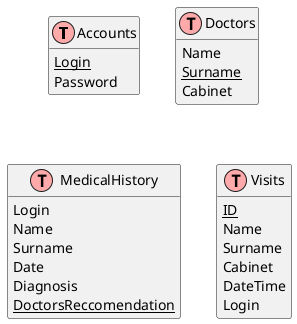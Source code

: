 @startuml
!define table(x) class x << (T,#FFAAAA) >>
!define primary_key(x) <u>x</u>
hide methods
hide stereotypes

table(Accounts) {
  primary_key(Login)
  Password
}

table(Doctors) {
  Name
  primary_key(Surname)
  Cabinet
}

table(MedicalHistory) {
  Login
  Name
  Surname
  Date
  Diagnosis
  primary_key(DoctorsReccomendation)
}

table(Visits) {
  primary_key(ID)
  Name
  Surname
  Cabinet
  DateTime
  Login
}
@enduml
